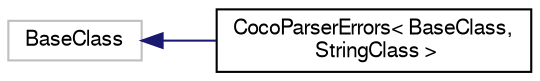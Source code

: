 digraph "Graphical Class Hierarchy"
{
  bgcolor="transparent";
  edge [fontname="FreeSans",fontsize="10",labelfontname="FreeSans",labelfontsize="10"];
  node [fontname="FreeSans",fontsize="10",shape=record];
  rankdir="LR";
  Node1 [label="BaseClass",height=0.2,width=0.4,color="grey75"];
  Node1 -> Node2 [dir="back",color="midnightblue",fontsize="10",style="solid",fontname="FreeSans"];
  Node2 [label="CocoParserErrors\< BaseClass,\l StringClass \>",height=0.2,width=0.4,color="black",URL="$a00290.html",tooltip="Templated class to shadow the error handling for Coco/R parsers. "];
}
